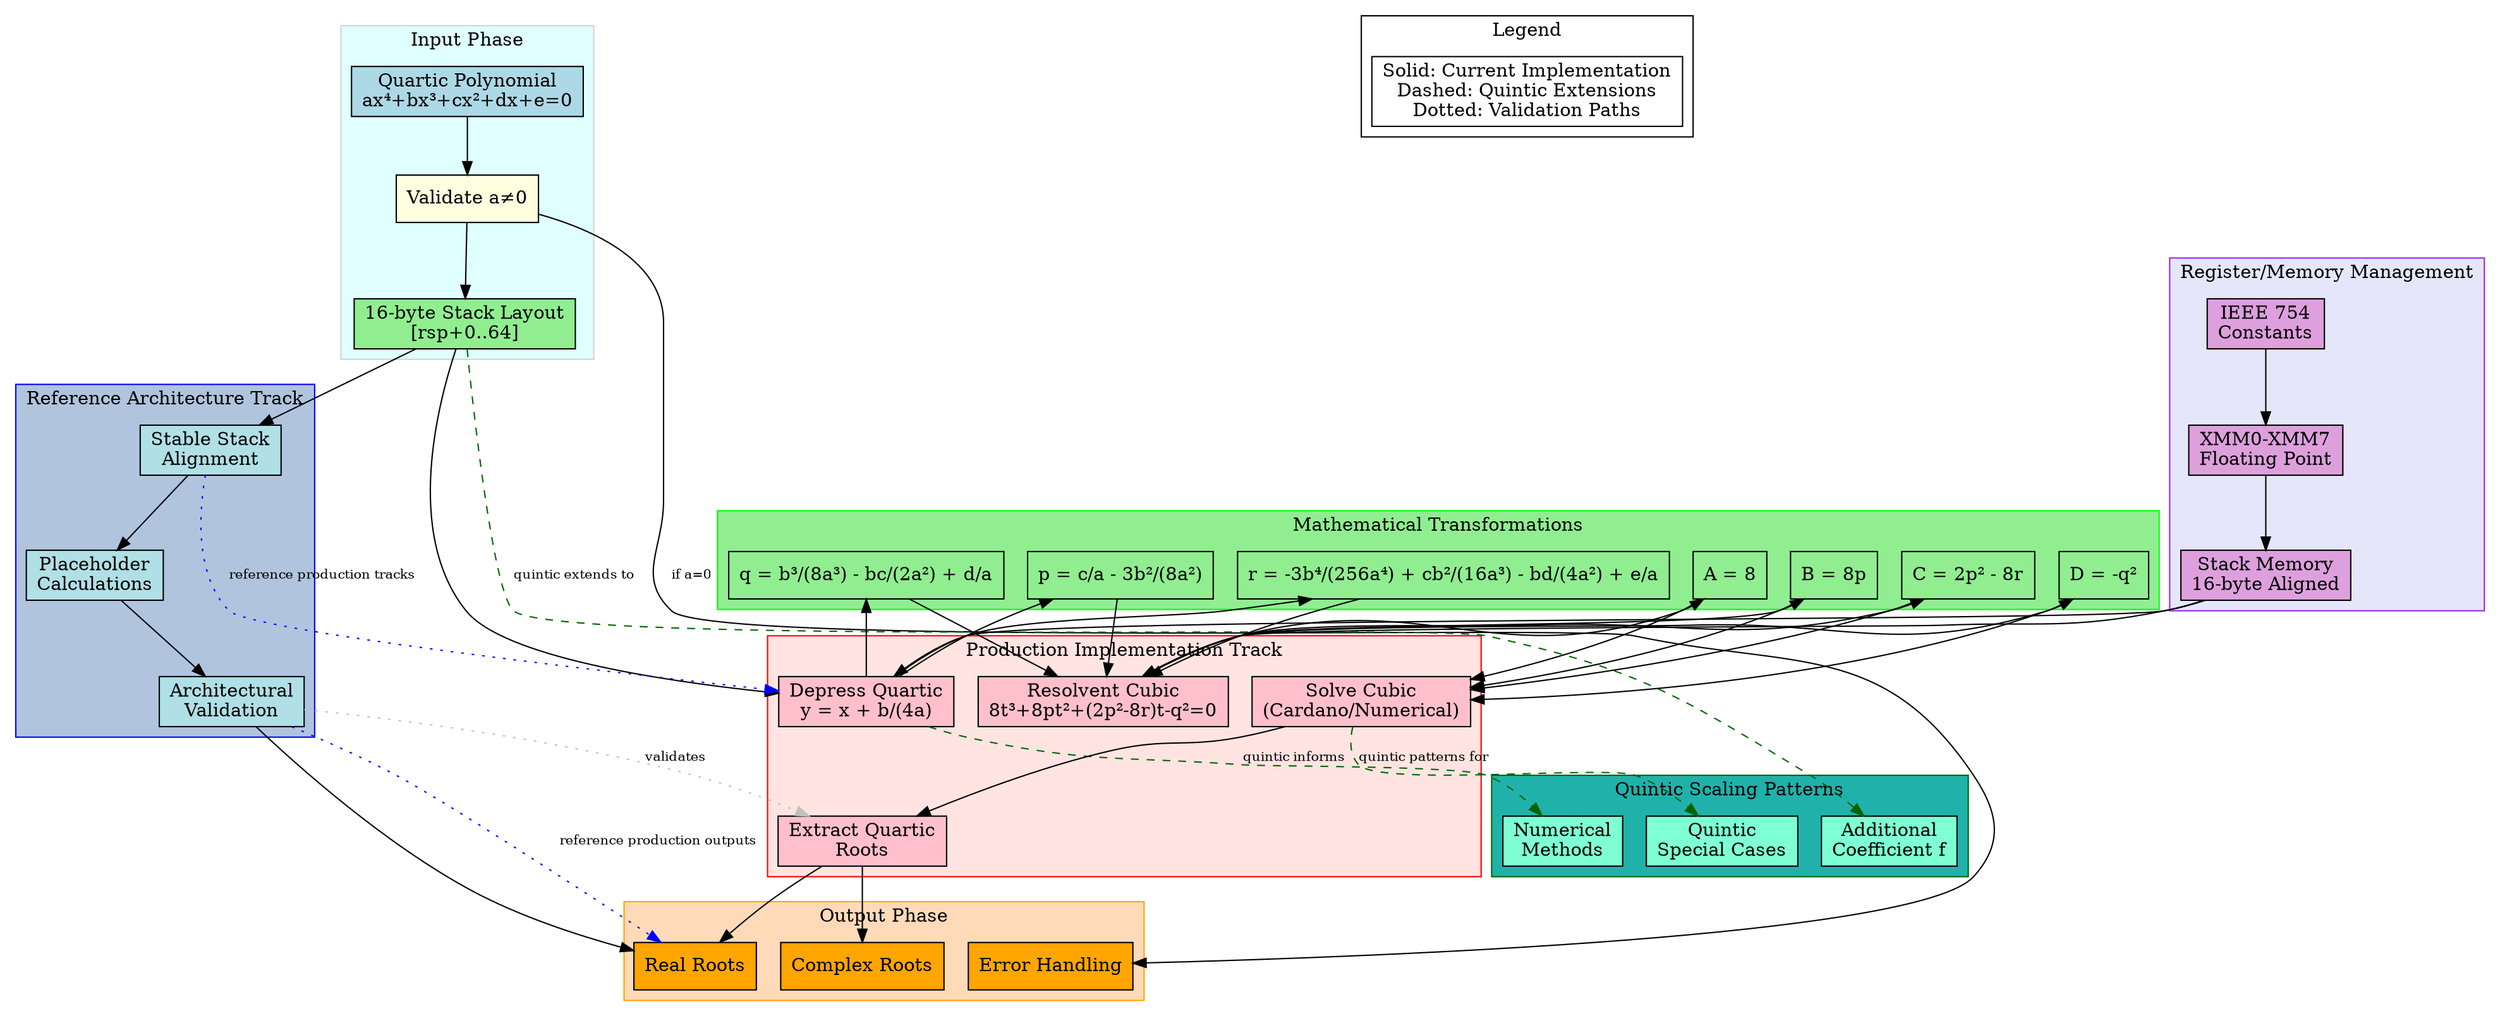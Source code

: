 // === DSKYpoly-4 Computational Automorphism (Detailed) ===
// DOT notation for Ferrari's Method computational transformations
// This diagram shows how data flows through our two-implementation architecture

digraph ferrari_automorphism {
    // Graph properties
    rankdir=TB;
    node [shape=rect, style=filled];
    edge [fontsize=10];
    
    // Color scheme for different phases
    subgraph cluster_input {
        label="Input Phase";
        color=lightgray;
        style=filled;
        fillcolor=lightcyan;
        
        input [label="Quartic Polynomial\nax⁴+bx³+cx²+dx+e=0", fillcolor=lightblue];
        validate [label="Validate a≠0", fillcolor=lightyellow];
        stack_setup [label="16-byte Stack Layout\n[rsp+0..64]", fillcolor=lightgreen];
    }
    
    // Two implementation tracks
    subgraph cluster_reference_track {
        label="Reference Architecture Track";
        color=blue;
        style=filled;
        fillcolor=lightsteelblue;
        
        ref_stable [label="Stable Stack\nAlignment", fillcolor=powderblue];
        ref_placeholder [label="Placeholder\nCalculations", fillcolor=powderblue];
        ref_output [label="Architectural\nValidation", fillcolor=powderblue];
    }
    
    subgraph cluster_production_track {
        label="Production Implementation Track";
        color=red;
        style=filled;
        fillcolor=mistyrose;
        
        // Ferrari Method phases
        depress [label="Depress Quartic\ny = x + b/(4a)", fillcolor=pink];
        resolvent [label="Resolvent Cubic\n8t³+8pt²+(2p²-8r)t-q²=0", fillcolor=pink];
        solve_cubic [label="Solve Cubic\n(Cardano/Numerical)", fillcolor=pink];
        extract [label="Extract Quartic\nRoots", fillcolor=pink];
    }
    
    // Mathematical transformations (production track)
    subgraph cluster_math {
        label="Mathematical Transformations";
        color=green;
        style=filled;
        fillcolor=lightgreen;
        
        coeff_p [label="p = c/a - 3b²/(8a²)", fillcolor=lightgreen];
        coeff_q [label="q = b³/(8a³) - bc/(2a²) + d/a", fillcolor=lightgreen];
        coeff_r [label="r = -3b⁴/(256a⁴) + cb²/(16a³) - bd/(4a²) + e/a", fillcolor=lightgreen];
        
        cubic_A [label="A = 8", fillcolor=lightgreen];
        cubic_B [label="B = 8p", fillcolor=lightgreen];
        cubic_C [label="C = 2p² - 8r", fillcolor=lightgreen];
        cubic_D [label="D = -q²", fillcolor=lightgreen];
    }
    
    // Register and memory flow
    subgraph cluster_registers {
        label="Register/Memory Management";
        color=purple;
        style=filled;
        fillcolor=lavender;
        
        xmm_regs [label="XMM0-XMM7\nFloating Point", fillcolor=plum];
        stack_mem [label="Stack Memory\n16-byte Aligned", fillcolor=plum];
        constants [label="IEEE 754\nConstants", fillcolor=plum];
    }
    
    // Output phase
    subgraph cluster_output {
        label="Output Phase";
        color=orange;
        style=filled;
        fillcolor=peachpuff;
        
        real_roots [label="Real Roots", fillcolor=orange];
        complex_roots [label="Complex Roots", fillcolor=orange];
        error_cases [label="Error Handling", fillcolor=orange];
    }
    
    // Quintic scaling indicators
    subgraph cluster_quintic_scaling {
        label="Quintic Scaling Patterns";
        color=darkgreen;
        style=filled;
        fillcolor=lightseagreen;
        
        quintic_coeff [label="Additional\nCoefficient f", fillcolor=aquamarine];
        numerical_methods [label="Numerical\nMethods", fillcolor=aquamarine];
        quintic_special_cases [label="Quintic\nSpecial Cases", fillcolor=aquamarine];
    }
    
    // Flow connections
    input -> validate;
    validate -> stack_setup;
    
    // Reference track flow
    stack_setup -> ref_stable;
    ref_stable -> ref_placeholder;
    ref_placeholder -> ref_output;
    
    // Production track flow  
    stack_setup -> depress;
    depress -> coeff_p;
    depress -> coeff_q;
    depress -> coeff_r;
    
    coeff_p -> resolvent;
    coeff_q -> resolvent;
    coeff_r -> resolvent;
    
    resolvent -> cubic_A;
    resolvent -> cubic_B;
    resolvent -> cubic_C;
    resolvent -> cubic_D;
    
    cubic_A -> solve_cubic;
    cubic_B -> solve_cubic;
    cubic_C -> solve_cubic;
    cubic_D -> solve_cubic;
    
    solve_cubic -> extract;
    
    // Register/memory connections
    xmm_regs -> stack_mem;
    constants -> xmm_regs;
    stack_mem -> depress;
    stack_mem -> resolvent;
    
    // Output connections
    extract -> real_roots;
    extract -> complex_roots;
    ref_output -> real_roots;
    validate -> error_cases [label="if a=0"];
    
    // Quintic scaling connections
    stack_setup -> quintic_coeff [style=dashed, color=darkgreen, label="quintic extends to"];
    depress -> numerical_methods [style=dashed, color=darkgreen, label="quintic informs"];
    solve_cubic -> quintic_special_cases [style=dashed, color=darkgreen, label="quintic patterns for"];
    
    // Cross-track validation
    ref_output -> extract [style=dotted, color=gray, label="validates"];
    
    // Reference production track comparison
    ref_stable -> depress [style=dotted, color=blue, label="reference production tracks"];
    ref_output -> real_roots [style=dotted, color=blue, label="reference production outputs"];
    
    // Legend
    subgraph cluster_legend {
        label="Legend";
        color=black;
        style=filled;
        fillcolor=white;
        
        legend [label="Solid: Current Implementation\nDashed: Quintic Extensions\nDotted: Validation Paths", fillcolor=white];
    }
}

// === Automorphism Properties ===
// 1. Input Space: ℝ⁵ (coefficients a,b,c,d,e)
// 2. Transformation: Ferrari Method: ℝ⁵ → ℂ⁴ (up to 4 roots)
// 3. Architecture: Dual-track (Reference + Production)
// 4. Scaling: Pattern extends to ℝ⁶ → ℂ⁵ for quintic
// 5. Stack Invariant: 16-byte alignment preserved throughout
// 6. Register Invariant: XMM registers properly managed across calls
// 7. Error Handling: Graceful degradation for edge cases
